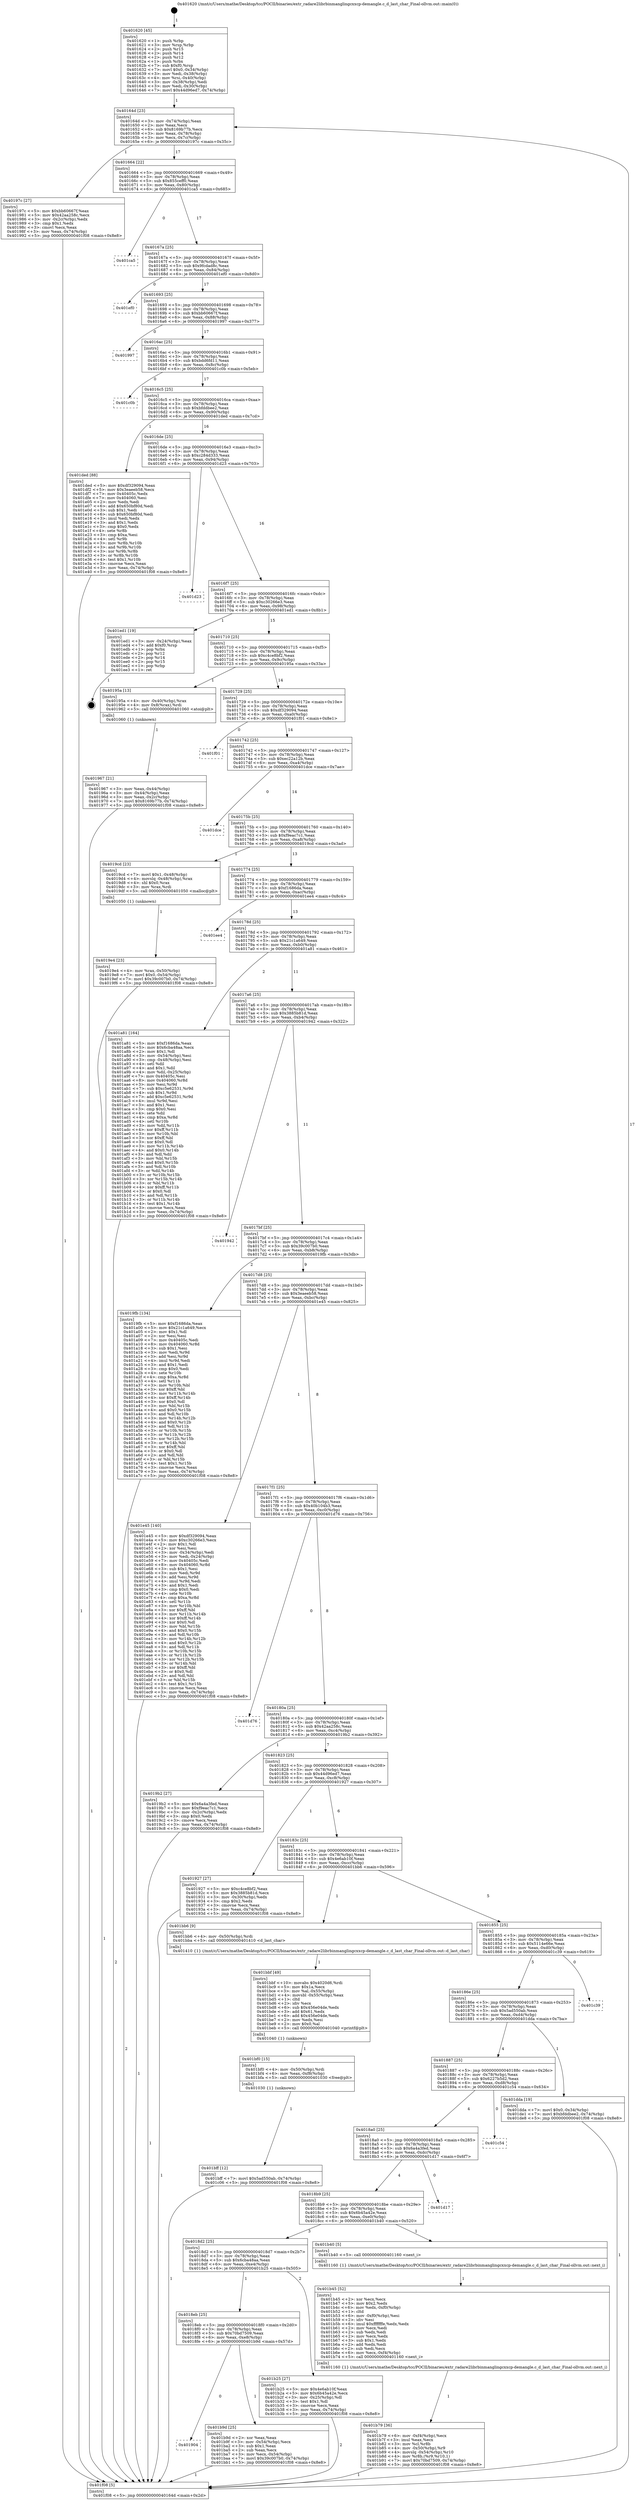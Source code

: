 digraph "0x401620" {
  label = "0x401620 (/mnt/c/Users/mathe/Desktop/tcc/POCII/binaries/extr_radare2librbinmanglingcxxcp-demangle.c_d_last_char_Final-ollvm.out::main(0))"
  labelloc = "t"
  node[shape=record]

  Entry [label="",width=0.3,height=0.3,shape=circle,fillcolor=black,style=filled]
  "0x40164d" [label="{
     0x40164d [23]\l
     | [instrs]\l
     &nbsp;&nbsp;0x40164d \<+3\>: mov -0x74(%rbp),%eax\l
     &nbsp;&nbsp;0x401650 \<+2\>: mov %eax,%ecx\l
     &nbsp;&nbsp;0x401652 \<+6\>: sub $0x8169b77b,%ecx\l
     &nbsp;&nbsp;0x401658 \<+3\>: mov %eax,-0x78(%rbp)\l
     &nbsp;&nbsp;0x40165b \<+3\>: mov %ecx,-0x7c(%rbp)\l
     &nbsp;&nbsp;0x40165e \<+6\>: je 000000000040197c \<main+0x35c\>\l
  }"]
  "0x40197c" [label="{
     0x40197c [27]\l
     | [instrs]\l
     &nbsp;&nbsp;0x40197c \<+5\>: mov $0xbb60667f,%eax\l
     &nbsp;&nbsp;0x401981 \<+5\>: mov $0x42aa258c,%ecx\l
     &nbsp;&nbsp;0x401986 \<+3\>: mov -0x2c(%rbp),%edx\l
     &nbsp;&nbsp;0x401989 \<+3\>: cmp $0x1,%edx\l
     &nbsp;&nbsp;0x40198c \<+3\>: cmovl %ecx,%eax\l
     &nbsp;&nbsp;0x40198f \<+3\>: mov %eax,-0x74(%rbp)\l
     &nbsp;&nbsp;0x401992 \<+5\>: jmp 0000000000401f08 \<main+0x8e8\>\l
  }"]
  "0x401664" [label="{
     0x401664 [22]\l
     | [instrs]\l
     &nbsp;&nbsp;0x401664 \<+5\>: jmp 0000000000401669 \<main+0x49\>\l
     &nbsp;&nbsp;0x401669 \<+3\>: mov -0x78(%rbp),%eax\l
     &nbsp;&nbsp;0x40166c \<+5\>: sub $0x855ceff0,%eax\l
     &nbsp;&nbsp;0x401671 \<+3\>: mov %eax,-0x80(%rbp)\l
     &nbsp;&nbsp;0x401674 \<+6\>: je 0000000000401ca5 \<main+0x685\>\l
  }"]
  Exit [label="",width=0.3,height=0.3,shape=circle,fillcolor=black,style=filled,peripheries=2]
  "0x401ca5" [label="{
     0x401ca5\l
  }", style=dashed]
  "0x40167a" [label="{
     0x40167a [25]\l
     | [instrs]\l
     &nbsp;&nbsp;0x40167a \<+5\>: jmp 000000000040167f \<main+0x5f\>\l
     &nbsp;&nbsp;0x40167f \<+3\>: mov -0x78(%rbp),%eax\l
     &nbsp;&nbsp;0x401682 \<+5\>: sub $0x9fcdad8c,%eax\l
     &nbsp;&nbsp;0x401687 \<+6\>: mov %eax,-0x84(%rbp)\l
     &nbsp;&nbsp;0x40168d \<+6\>: je 0000000000401ef0 \<main+0x8d0\>\l
  }"]
  "0x401bff" [label="{
     0x401bff [12]\l
     | [instrs]\l
     &nbsp;&nbsp;0x401bff \<+7\>: movl $0x5ad550ab,-0x74(%rbp)\l
     &nbsp;&nbsp;0x401c06 \<+5\>: jmp 0000000000401f08 \<main+0x8e8\>\l
  }"]
  "0x401ef0" [label="{
     0x401ef0\l
  }", style=dashed]
  "0x401693" [label="{
     0x401693 [25]\l
     | [instrs]\l
     &nbsp;&nbsp;0x401693 \<+5\>: jmp 0000000000401698 \<main+0x78\>\l
     &nbsp;&nbsp;0x401698 \<+3\>: mov -0x78(%rbp),%eax\l
     &nbsp;&nbsp;0x40169b \<+5\>: sub $0xbb60667f,%eax\l
     &nbsp;&nbsp;0x4016a0 \<+6\>: mov %eax,-0x88(%rbp)\l
     &nbsp;&nbsp;0x4016a6 \<+6\>: je 0000000000401997 \<main+0x377\>\l
  }"]
  "0x401bf0" [label="{
     0x401bf0 [15]\l
     | [instrs]\l
     &nbsp;&nbsp;0x401bf0 \<+4\>: mov -0x50(%rbp),%rdi\l
     &nbsp;&nbsp;0x401bf4 \<+6\>: mov %eax,-0xf8(%rbp)\l
     &nbsp;&nbsp;0x401bfa \<+5\>: call 0000000000401030 \<free@plt\>\l
     | [calls]\l
     &nbsp;&nbsp;0x401030 \{1\} (unknown)\l
  }"]
  "0x401997" [label="{
     0x401997\l
  }", style=dashed]
  "0x4016ac" [label="{
     0x4016ac [25]\l
     | [instrs]\l
     &nbsp;&nbsp;0x4016ac \<+5\>: jmp 00000000004016b1 \<main+0x91\>\l
     &nbsp;&nbsp;0x4016b1 \<+3\>: mov -0x78(%rbp),%eax\l
     &nbsp;&nbsp;0x4016b4 \<+5\>: sub $0xbdd6fd11,%eax\l
     &nbsp;&nbsp;0x4016b9 \<+6\>: mov %eax,-0x8c(%rbp)\l
     &nbsp;&nbsp;0x4016bf \<+6\>: je 0000000000401c0b \<main+0x5eb\>\l
  }"]
  "0x401bbf" [label="{
     0x401bbf [49]\l
     | [instrs]\l
     &nbsp;&nbsp;0x401bbf \<+10\>: movabs $0x4020d6,%rdi\l
     &nbsp;&nbsp;0x401bc9 \<+5\>: mov $0x1a,%ecx\l
     &nbsp;&nbsp;0x401bce \<+3\>: mov %al,-0x55(%rbp)\l
     &nbsp;&nbsp;0x401bd1 \<+4\>: movsbl -0x55(%rbp),%eax\l
     &nbsp;&nbsp;0x401bd5 \<+1\>: cltd\l
     &nbsp;&nbsp;0x401bd6 \<+2\>: idiv %ecx\l
     &nbsp;&nbsp;0x401bd8 \<+6\>: sub $0x456e04de,%edx\l
     &nbsp;&nbsp;0x401bde \<+3\>: add $0x61,%edx\l
     &nbsp;&nbsp;0x401be1 \<+6\>: add $0x456e04de,%edx\l
     &nbsp;&nbsp;0x401be7 \<+2\>: mov %edx,%esi\l
     &nbsp;&nbsp;0x401be9 \<+2\>: mov $0x0,%al\l
     &nbsp;&nbsp;0x401beb \<+5\>: call 0000000000401040 \<printf@plt\>\l
     | [calls]\l
     &nbsp;&nbsp;0x401040 \{1\} (unknown)\l
  }"]
  "0x401c0b" [label="{
     0x401c0b\l
  }", style=dashed]
  "0x4016c5" [label="{
     0x4016c5 [25]\l
     | [instrs]\l
     &nbsp;&nbsp;0x4016c5 \<+5\>: jmp 00000000004016ca \<main+0xaa\>\l
     &nbsp;&nbsp;0x4016ca \<+3\>: mov -0x78(%rbp),%eax\l
     &nbsp;&nbsp;0x4016cd \<+5\>: sub $0xbfddbee2,%eax\l
     &nbsp;&nbsp;0x4016d2 \<+6\>: mov %eax,-0x90(%rbp)\l
     &nbsp;&nbsp;0x4016d8 \<+6\>: je 0000000000401ded \<main+0x7cd\>\l
  }"]
  "0x401904" [label="{
     0x401904\l
  }", style=dashed]
  "0x401ded" [label="{
     0x401ded [88]\l
     | [instrs]\l
     &nbsp;&nbsp;0x401ded \<+5\>: mov $0xdf329094,%eax\l
     &nbsp;&nbsp;0x401df2 \<+5\>: mov $0x3eaeeb58,%ecx\l
     &nbsp;&nbsp;0x401df7 \<+7\>: mov 0x40405c,%edx\l
     &nbsp;&nbsp;0x401dfe \<+7\>: mov 0x404060,%esi\l
     &nbsp;&nbsp;0x401e05 \<+2\>: mov %edx,%edi\l
     &nbsp;&nbsp;0x401e07 \<+6\>: add $0x650bf80d,%edi\l
     &nbsp;&nbsp;0x401e0d \<+3\>: sub $0x1,%edi\l
     &nbsp;&nbsp;0x401e10 \<+6\>: sub $0x650bf80d,%edi\l
     &nbsp;&nbsp;0x401e16 \<+3\>: imul %edi,%edx\l
     &nbsp;&nbsp;0x401e19 \<+3\>: and $0x1,%edx\l
     &nbsp;&nbsp;0x401e1c \<+3\>: cmp $0x0,%edx\l
     &nbsp;&nbsp;0x401e1f \<+4\>: sete %r8b\l
     &nbsp;&nbsp;0x401e23 \<+3\>: cmp $0xa,%esi\l
     &nbsp;&nbsp;0x401e26 \<+4\>: setl %r9b\l
     &nbsp;&nbsp;0x401e2a \<+3\>: mov %r8b,%r10b\l
     &nbsp;&nbsp;0x401e2d \<+3\>: and %r9b,%r10b\l
     &nbsp;&nbsp;0x401e30 \<+3\>: xor %r9b,%r8b\l
     &nbsp;&nbsp;0x401e33 \<+3\>: or %r8b,%r10b\l
     &nbsp;&nbsp;0x401e36 \<+4\>: test $0x1,%r10b\l
     &nbsp;&nbsp;0x401e3a \<+3\>: cmovne %ecx,%eax\l
     &nbsp;&nbsp;0x401e3d \<+3\>: mov %eax,-0x74(%rbp)\l
     &nbsp;&nbsp;0x401e40 \<+5\>: jmp 0000000000401f08 \<main+0x8e8\>\l
  }"]
  "0x4016de" [label="{
     0x4016de [25]\l
     | [instrs]\l
     &nbsp;&nbsp;0x4016de \<+5\>: jmp 00000000004016e3 \<main+0xc3\>\l
     &nbsp;&nbsp;0x4016e3 \<+3\>: mov -0x78(%rbp),%eax\l
     &nbsp;&nbsp;0x4016e6 \<+5\>: sub $0xc284d333,%eax\l
     &nbsp;&nbsp;0x4016eb \<+6\>: mov %eax,-0x94(%rbp)\l
     &nbsp;&nbsp;0x4016f1 \<+6\>: je 0000000000401d23 \<main+0x703\>\l
  }"]
  "0x401b9d" [label="{
     0x401b9d [25]\l
     | [instrs]\l
     &nbsp;&nbsp;0x401b9d \<+2\>: xor %eax,%eax\l
     &nbsp;&nbsp;0x401b9f \<+3\>: mov -0x54(%rbp),%ecx\l
     &nbsp;&nbsp;0x401ba2 \<+3\>: sub $0x1,%eax\l
     &nbsp;&nbsp;0x401ba5 \<+2\>: sub %eax,%ecx\l
     &nbsp;&nbsp;0x401ba7 \<+3\>: mov %ecx,-0x54(%rbp)\l
     &nbsp;&nbsp;0x401baa \<+7\>: movl $0x39c007b0,-0x74(%rbp)\l
     &nbsp;&nbsp;0x401bb1 \<+5\>: jmp 0000000000401f08 \<main+0x8e8\>\l
  }"]
  "0x401d23" [label="{
     0x401d23\l
  }", style=dashed]
  "0x4016f7" [label="{
     0x4016f7 [25]\l
     | [instrs]\l
     &nbsp;&nbsp;0x4016f7 \<+5\>: jmp 00000000004016fc \<main+0xdc\>\l
     &nbsp;&nbsp;0x4016fc \<+3\>: mov -0x78(%rbp),%eax\l
     &nbsp;&nbsp;0x4016ff \<+5\>: sub $0xc30266e3,%eax\l
     &nbsp;&nbsp;0x401704 \<+6\>: mov %eax,-0x98(%rbp)\l
     &nbsp;&nbsp;0x40170a \<+6\>: je 0000000000401ed1 \<main+0x8b1\>\l
  }"]
  "0x401b79" [label="{
     0x401b79 [36]\l
     | [instrs]\l
     &nbsp;&nbsp;0x401b79 \<+6\>: mov -0xf4(%rbp),%ecx\l
     &nbsp;&nbsp;0x401b7f \<+3\>: imul %eax,%ecx\l
     &nbsp;&nbsp;0x401b82 \<+3\>: mov %cl,%r8b\l
     &nbsp;&nbsp;0x401b85 \<+4\>: mov -0x50(%rbp),%r9\l
     &nbsp;&nbsp;0x401b89 \<+4\>: movslq -0x54(%rbp),%r10\l
     &nbsp;&nbsp;0x401b8d \<+4\>: mov %r8b,(%r9,%r10,1)\l
     &nbsp;&nbsp;0x401b91 \<+7\>: movl $0x70bd7509,-0x74(%rbp)\l
     &nbsp;&nbsp;0x401b98 \<+5\>: jmp 0000000000401f08 \<main+0x8e8\>\l
  }"]
  "0x401ed1" [label="{
     0x401ed1 [19]\l
     | [instrs]\l
     &nbsp;&nbsp;0x401ed1 \<+3\>: mov -0x24(%rbp),%eax\l
     &nbsp;&nbsp;0x401ed4 \<+7\>: add $0xf0,%rsp\l
     &nbsp;&nbsp;0x401edb \<+1\>: pop %rbx\l
     &nbsp;&nbsp;0x401edc \<+2\>: pop %r12\l
     &nbsp;&nbsp;0x401ede \<+2\>: pop %r14\l
     &nbsp;&nbsp;0x401ee0 \<+2\>: pop %r15\l
     &nbsp;&nbsp;0x401ee2 \<+1\>: pop %rbp\l
     &nbsp;&nbsp;0x401ee3 \<+1\>: ret\l
  }"]
  "0x401710" [label="{
     0x401710 [25]\l
     | [instrs]\l
     &nbsp;&nbsp;0x401710 \<+5\>: jmp 0000000000401715 \<main+0xf5\>\l
     &nbsp;&nbsp;0x401715 \<+3\>: mov -0x78(%rbp),%eax\l
     &nbsp;&nbsp;0x401718 \<+5\>: sub $0xc4ce8bf2,%eax\l
     &nbsp;&nbsp;0x40171d \<+6\>: mov %eax,-0x9c(%rbp)\l
     &nbsp;&nbsp;0x401723 \<+6\>: je 000000000040195a \<main+0x33a\>\l
  }"]
  "0x401b45" [label="{
     0x401b45 [52]\l
     | [instrs]\l
     &nbsp;&nbsp;0x401b45 \<+2\>: xor %ecx,%ecx\l
     &nbsp;&nbsp;0x401b47 \<+5\>: mov $0x2,%edx\l
     &nbsp;&nbsp;0x401b4c \<+6\>: mov %edx,-0xf0(%rbp)\l
     &nbsp;&nbsp;0x401b52 \<+1\>: cltd\l
     &nbsp;&nbsp;0x401b53 \<+6\>: mov -0xf0(%rbp),%esi\l
     &nbsp;&nbsp;0x401b59 \<+2\>: idiv %esi\l
     &nbsp;&nbsp;0x401b5b \<+6\>: imul $0xfffffffe,%edx,%edx\l
     &nbsp;&nbsp;0x401b61 \<+2\>: mov %ecx,%edi\l
     &nbsp;&nbsp;0x401b63 \<+2\>: sub %edx,%edi\l
     &nbsp;&nbsp;0x401b65 \<+2\>: mov %ecx,%edx\l
     &nbsp;&nbsp;0x401b67 \<+3\>: sub $0x1,%edx\l
     &nbsp;&nbsp;0x401b6a \<+2\>: add %edx,%edi\l
     &nbsp;&nbsp;0x401b6c \<+2\>: sub %edi,%ecx\l
     &nbsp;&nbsp;0x401b6e \<+6\>: mov %ecx,-0xf4(%rbp)\l
     &nbsp;&nbsp;0x401b74 \<+5\>: call 0000000000401160 \<next_i\>\l
     | [calls]\l
     &nbsp;&nbsp;0x401160 \{1\} (/mnt/c/Users/mathe/Desktop/tcc/POCII/binaries/extr_radare2librbinmanglingcxxcp-demangle.c_d_last_char_Final-ollvm.out::next_i)\l
  }"]
  "0x40195a" [label="{
     0x40195a [13]\l
     | [instrs]\l
     &nbsp;&nbsp;0x40195a \<+4\>: mov -0x40(%rbp),%rax\l
     &nbsp;&nbsp;0x40195e \<+4\>: mov 0x8(%rax),%rdi\l
     &nbsp;&nbsp;0x401962 \<+5\>: call 0000000000401060 \<atoi@plt\>\l
     | [calls]\l
     &nbsp;&nbsp;0x401060 \{1\} (unknown)\l
  }"]
  "0x401729" [label="{
     0x401729 [25]\l
     | [instrs]\l
     &nbsp;&nbsp;0x401729 \<+5\>: jmp 000000000040172e \<main+0x10e\>\l
     &nbsp;&nbsp;0x40172e \<+3\>: mov -0x78(%rbp),%eax\l
     &nbsp;&nbsp;0x401731 \<+5\>: sub $0xdf329094,%eax\l
     &nbsp;&nbsp;0x401736 \<+6\>: mov %eax,-0xa0(%rbp)\l
     &nbsp;&nbsp;0x40173c \<+6\>: je 0000000000401f01 \<main+0x8e1\>\l
  }"]
  "0x4018eb" [label="{
     0x4018eb [25]\l
     | [instrs]\l
     &nbsp;&nbsp;0x4018eb \<+5\>: jmp 00000000004018f0 \<main+0x2d0\>\l
     &nbsp;&nbsp;0x4018f0 \<+3\>: mov -0x78(%rbp),%eax\l
     &nbsp;&nbsp;0x4018f3 \<+5\>: sub $0x70bd7509,%eax\l
     &nbsp;&nbsp;0x4018f8 \<+6\>: mov %eax,-0xe8(%rbp)\l
     &nbsp;&nbsp;0x4018fe \<+6\>: je 0000000000401b9d \<main+0x57d\>\l
  }"]
  "0x401f01" [label="{
     0x401f01\l
  }", style=dashed]
  "0x401742" [label="{
     0x401742 [25]\l
     | [instrs]\l
     &nbsp;&nbsp;0x401742 \<+5\>: jmp 0000000000401747 \<main+0x127\>\l
     &nbsp;&nbsp;0x401747 \<+3\>: mov -0x78(%rbp),%eax\l
     &nbsp;&nbsp;0x40174a \<+5\>: sub $0xec22a12b,%eax\l
     &nbsp;&nbsp;0x40174f \<+6\>: mov %eax,-0xa4(%rbp)\l
     &nbsp;&nbsp;0x401755 \<+6\>: je 0000000000401dce \<main+0x7ae\>\l
  }"]
  "0x401b25" [label="{
     0x401b25 [27]\l
     | [instrs]\l
     &nbsp;&nbsp;0x401b25 \<+5\>: mov $0x4e6ab10f,%eax\l
     &nbsp;&nbsp;0x401b2a \<+5\>: mov $0x6b45a42e,%ecx\l
     &nbsp;&nbsp;0x401b2f \<+3\>: mov -0x25(%rbp),%dl\l
     &nbsp;&nbsp;0x401b32 \<+3\>: test $0x1,%dl\l
     &nbsp;&nbsp;0x401b35 \<+3\>: cmovne %ecx,%eax\l
     &nbsp;&nbsp;0x401b38 \<+3\>: mov %eax,-0x74(%rbp)\l
     &nbsp;&nbsp;0x401b3b \<+5\>: jmp 0000000000401f08 \<main+0x8e8\>\l
  }"]
  "0x401dce" [label="{
     0x401dce\l
  }", style=dashed]
  "0x40175b" [label="{
     0x40175b [25]\l
     | [instrs]\l
     &nbsp;&nbsp;0x40175b \<+5\>: jmp 0000000000401760 \<main+0x140\>\l
     &nbsp;&nbsp;0x401760 \<+3\>: mov -0x78(%rbp),%eax\l
     &nbsp;&nbsp;0x401763 \<+5\>: sub $0xf9eac7c1,%eax\l
     &nbsp;&nbsp;0x401768 \<+6\>: mov %eax,-0xa8(%rbp)\l
     &nbsp;&nbsp;0x40176e \<+6\>: je 00000000004019cd \<main+0x3ad\>\l
  }"]
  "0x4018d2" [label="{
     0x4018d2 [25]\l
     | [instrs]\l
     &nbsp;&nbsp;0x4018d2 \<+5\>: jmp 00000000004018d7 \<main+0x2b7\>\l
     &nbsp;&nbsp;0x4018d7 \<+3\>: mov -0x78(%rbp),%eax\l
     &nbsp;&nbsp;0x4018da \<+5\>: sub $0x6cba48aa,%eax\l
     &nbsp;&nbsp;0x4018df \<+6\>: mov %eax,-0xe4(%rbp)\l
     &nbsp;&nbsp;0x4018e5 \<+6\>: je 0000000000401b25 \<main+0x505\>\l
  }"]
  "0x4019cd" [label="{
     0x4019cd [23]\l
     | [instrs]\l
     &nbsp;&nbsp;0x4019cd \<+7\>: movl $0x1,-0x48(%rbp)\l
     &nbsp;&nbsp;0x4019d4 \<+4\>: movslq -0x48(%rbp),%rax\l
     &nbsp;&nbsp;0x4019d8 \<+4\>: shl $0x0,%rax\l
     &nbsp;&nbsp;0x4019dc \<+3\>: mov %rax,%rdi\l
     &nbsp;&nbsp;0x4019df \<+5\>: call 0000000000401050 \<malloc@plt\>\l
     | [calls]\l
     &nbsp;&nbsp;0x401050 \{1\} (unknown)\l
  }"]
  "0x401774" [label="{
     0x401774 [25]\l
     | [instrs]\l
     &nbsp;&nbsp;0x401774 \<+5\>: jmp 0000000000401779 \<main+0x159\>\l
     &nbsp;&nbsp;0x401779 \<+3\>: mov -0x78(%rbp),%eax\l
     &nbsp;&nbsp;0x40177c \<+5\>: sub $0xf1686da,%eax\l
     &nbsp;&nbsp;0x401781 \<+6\>: mov %eax,-0xac(%rbp)\l
     &nbsp;&nbsp;0x401787 \<+6\>: je 0000000000401ee4 \<main+0x8c4\>\l
  }"]
  "0x401b40" [label="{
     0x401b40 [5]\l
     | [instrs]\l
     &nbsp;&nbsp;0x401b40 \<+5\>: call 0000000000401160 \<next_i\>\l
     | [calls]\l
     &nbsp;&nbsp;0x401160 \{1\} (/mnt/c/Users/mathe/Desktop/tcc/POCII/binaries/extr_radare2librbinmanglingcxxcp-demangle.c_d_last_char_Final-ollvm.out::next_i)\l
  }"]
  "0x401ee4" [label="{
     0x401ee4\l
  }", style=dashed]
  "0x40178d" [label="{
     0x40178d [25]\l
     | [instrs]\l
     &nbsp;&nbsp;0x40178d \<+5\>: jmp 0000000000401792 \<main+0x172\>\l
     &nbsp;&nbsp;0x401792 \<+3\>: mov -0x78(%rbp),%eax\l
     &nbsp;&nbsp;0x401795 \<+5\>: sub $0x21c1a649,%eax\l
     &nbsp;&nbsp;0x40179a \<+6\>: mov %eax,-0xb0(%rbp)\l
     &nbsp;&nbsp;0x4017a0 \<+6\>: je 0000000000401a81 \<main+0x461\>\l
  }"]
  "0x4018b9" [label="{
     0x4018b9 [25]\l
     | [instrs]\l
     &nbsp;&nbsp;0x4018b9 \<+5\>: jmp 00000000004018be \<main+0x29e\>\l
     &nbsp;&nbsp;0x4018be \<+3\>: mov -0x78(%rbp),%eax\l
     &nbsp;&nbsp;0x4018c1 \<+5\>: sub $0x6b45a42e,%eax\l
     &nbsp;&nbsp;0x4018c6 \<+6\>: mov %eax,-0xe0(%rbp)\l
     &nbsp;&nbsp;0x4018cc \<+6\>: je 0000000000401b40 \<main+0x520\>\l
  }"]
  "0x401a81" [label="{
     0x401a81 [164]\l
     | [instrs]\l
     &nbsp;&nbsp;0x401a81 \<+5\>: mov $0xf1686da,%eax\l
     &nbsp;&nbsp;0x401a86 \<+5\>: mov $0x6cba48aa,%ecx\l
     &nbsp;&nbsp;0x401a8b \<+2\>: mov $0x1,%dl\l
     &nbsp;&nbsp;0x401a8d \<+3\>: mov -0x54(%rbp),%esi\l
     &nbsp;&nbsp;0x401a90 \<+3\>: cmp -0x48(%rbp),%esi\l
     &nbsp;&nbsp;0x401a93 \<+4\>: setl %dil\l
     &nbsp;&nbsp;0x401a97 \<+4\>: and $0x1,%dil\l
     &nbsp;&nbsp;0x401a9b \<+4\>: mov %dil,-0x25(%rbp)\l
     &nbsp;&nbsp;0x401a9f \<+7\>: mov 0x40405c,%esi\l
     &nbsp;&nbsp;0x401aa6 \<+8\>: mov 0x404060,%r8d\l
     &nbsp;&nbsp;0x401aae \<+3\>: mov %esi,%r9d\l
     &nbsp;&nbsp;0x401ab1 \<+7\>: sub $0xc5e62531,%r9d\l
     &nbsp;&nbsp;0x401ab8 \<+4\>: sub $0x1,%r9d\l
     &nbsp;&nbsp;0x401abc \<+7\>: add $0xc5e62531,%r9d\l
     &nbsp;&nbsp;0x401ac3 \<+4\>: imul %r9d,%esi\l
     &nbsp;&nbsp;0x401ac7 \<+3\>: and $0x1,%esi\l
     &nbsp;&nbsp;0x401aca \<+3\>: cmp $0x0,%esi\l
     &nbsp;&nbsp;0x401acd \<+4\>: sete %dil\l
     &nbsp;&nbsp;0x401ad1 \<+4\>: cmp $0xa,%r8d\l
     &nbsp;&nbsp;0x401ad5 \<+4\>: setl %r10b\l
     &nbsp;&nbsp;0x401ad9 \<+3\>: mov %dil,%r11b\l
     &nbsp;&nbsp;0x401adc \<+4\>: xor $0xff,%r11b\l
     &nbsp;&nbsp;0x401ae0 \<+3\>: mov %r10b,%bl\l
     &nbsp;&nbsp;0x401ae3 \<+3\>: xor $0xff,%bl\l
     &nbsp;&nbsp;0x401ae6 \<+3\>: xor $0x0,%dl\l
     &nbsp;&nbsp;0x401ae9 \<+3\>: mov %r11b,%r14b\l
     &nbsp;&nbsp;0x401aec \<+4\>: and $0x0,%r14b\l
     &nbsp;&nbsp;0x401af0 \<+3\>: and %dl,%dil\l
     &nbsp;&nbsp;0x401af3 \<+3\>: mov %bl,%r15b\l
     &nbsp;&nbsp;0x401af6 \<+4\>: and $0x0,%r15b\l
     &nbsp;&nbsp;0x401afa \<+3\>: and %dl,%r10b\l
     &nbsp;&nbsp;0x401afd \<+3\>: or %dil,%r14b\l
     &nbsp;&nbsp;0x401b00 \<+3\>: or %r10b,%r15b\l
     &nbsp;&nbsp;0x401b03 \<+3\>: xor %r15b,%r14b\l
     &nbsp;&nbsp;0x401b06 \<+3\>: or %bl,%r11b\l
     &nbsp;&nbsp;0x401b09 \<+4\>: xor $0xff,%r11b\l
     &nbsp;&nbsp;0x401b0d \<+3\>: or $0x0,%dl\l
     &nbsp;&nbsp;0x401b10 \<+3\>: and %dl,%r11b\l
     &nbsp;&nbsp;0x401b13 \<+3\>: or %r11b,%r14b\l
     &nbsp;&nbsp;0x401b16 \<+4\>: test $0x1,%r14b\l
     &nbsp;&nbsp;0x401b1a \<+3\>: cmovne %ecx,%eax\l
     &nbsp;&nbsp;0x401b1d \<+3\>: mov %eax,-0x74(%rbp)\l
     &nbsp;&nbsp;0x401b20 \<+5\>: jmp 0000000000401f08 \<main+0x8e8\>\l
  }"]
  "0x4017a6" [label="{
     0x4017a6 [25]\l
     | [instrs]\l
     &nbsp;&nbsp;0x4017a6 \<+5\>: jmp 00000000004017ab \<main+0x18b\>\l
     &nbsp;&nbsp;0x4017ab \<+3\>: mov -0x78(%rbp),%eax\l
     &nbsp;&nbsp;0x4017ae \<+5\>: sub $0x3885b81d,%eax\l
     &nbsp;&nbsp;0x4017b3 \<+6\>: mov %eax,-0xb4(%rbp)\l
     &nbsp;&nbsp;0x4017b9 \<+6\>: je 0000000000401942 \<main+0x322\>\l
  }"]
  "0x401d17" [label="{
     0x401d17\l
  }", style=dashed]
  "0x401942" [label="{
     0x401942\l
  }", style=dashed]
  "0x4017bf" [label="{
     0x4017bf [25]\l
     | [instrs]\l
     &nbsp;&nbsp;0x4017bf \<+5\>: jmp 00000000004017c4 \<main+0x1a4\>\l
     &nbsp;&nbsp;0x4017c4 \<+3\>: mov -0x78(%rbp),%eax\l
     &nbsp;&nbsp;0x4017c7 \<+5\>: sub $0x39c007b0,%eax\l
     &nbsp;&nbsp;0x4017cc \<+6\>: mov %eax,-0xb8(%rbp)\l
     &nbsp;&nbsp;0x4017d2 \<+6\>: je 00000000004019fb \<main+0x3db\>\l
  }"]
  "0x4018a0" [label="{
     0x4018a0 [25]\l
     | [instrs]\l
     &nbsp;&nbsp;0x4018a0 \<+5\>: jmp 00000000004018a5 \<main+0x285\>\l
     &nbsp;&nbsp;0x4018a5 \<+3\>: mov -0x78(%rbp),%eax\l
     &nbsp;&nbsp;0x4018a8 \<+5\>: sub $0x6a4a3fed,%eax\l
     &nbsp;&nbsp;0x4018ad \<+6\>: mov %eax,-0xdc(%rbp)\l
     &nbsp;&nbsp;0x4018b3 \<+6\>: je 0000000000401d17 \<main+0x6f7\>\l
  }"]
  "0x4019fb" [label="{
     0x4019fb [134]\l
     | [instrs]\l
     &nbsp;&nbsp;0x4019fb \<+5\>: mov $0xf1686da,%eax\l
     &nbsp;&nbsp;0x401a00 \<+5\>: mov $0x21c1a649,%ecx\l
     &nbsp;&nbsp;0x401a05 \<+2\>: mov $0x1,%dl\l
     &nbsp;&nbsp;0x401a07 \<+2\>: xor %esi,%esi\l
     &nbsp;&nbsp;0x401a09 \<+7\>: mov 0x40405c,%edi\l
     &nbsp;&nbsp;0x401a10 \<+8\>: mov 0x404060,%r8d\l
     &nbsp;&nbsp;0x401a18 \<+3\>: sub $0x1,%esi\l
     &nbsp;&nbsp;0x401a1b \<+3\>: mov %edi,%r9d\l
     &nbsp;&nbsp;0x401a1e \<+3\>: add %esi,%r9d\l
     &nbsp;&nbsp;0x401a21 \<+4\>: imul %r9d,%edi\l
     &nbsp;&nbsp;0x401a25 \<+3\>: and $0x1,%edi\l
     &nbsp;&nbsp;0x401a28 \<+3\>: cmp $0x0,%edi\l
     &nbsp;&nbsp;0x401a2b \<+4\>: sete %r10b\l
     &nbsp;&nbsp;0x401a2f \<+4\>: cmp $0xa,%r8d\l
     &nbsp;&nbsp;0x401a33 \<+4\>: setl %r11b\l
     &nbsp;&nbsp;0x401a37 \<+3\>: mov %r10b,%bl\l
     &nbsp;&nbsp;0x401a3a \<+3\>: xor $0xff,%bl\l
     &nbsp;&nbsp;0x401a3d \<+3\>: mov %r11b,%r14b\l
     &nbsp;&nbsp;0x401a40 \<+4\>: xor $0xff,%r14b\l
     &nbsp;&nbsp;0x401a44 \<+3\>: xor $0x0,%dl\l
     &nbsp;&nbsp;0x401a47 \<+3\>: mov %bl,%r15b\l
     &nbsp;&nbsp;0x401a4a \<+4\>: and $0x0,%r15b\l
     &nbsp;&nbsp;0x401a4e \<+3\>: and %dl,%r10b\l
     &nbsp;&nbsp;0x401a51 \<+3\>: mov %r14b,%r12b\l
     &nbsp;&nbsp;0x401a54 \<+4\>: and $0x0,%r12b\l
     &nbsp;&nbsp;0x401a58 \<+3\>: and %dl,%r11b\l
     &nbsp;&nbsp;0x401a5b \<+3\>: or %r10b,%r15b\l
     &nbsp;&nbsp;0x401a5e \<+3\>: or %r11b,%r12b\l
     &nbsp;&nbsp;0x401a61 \<+3\>: xor %r12b,%r15b\l
     &nbsp;&nbsp;0x401a64 \<+3\>: or %r14b,%bl\l
     &nbsp;&nbsp;0x401a67 \<+3\>: xor $0xff,%bl\l
     &nbsp;&nbsp;0x401a6a \<+3\>: or $0x0,%dl\l
     &nbsp;&nbsp;0x401a6d \<+2\>: and %dl,%bl\l
     &nbsp;&nbsp;0x401a6f \<+3\>: or %bl,%r15b\l
     &nbsp;&nbsp;0x401a72 \<+4\>: test $0x1,%r15b\l
     &nbsp;&nbsp;0x401a76 \<+3\>: cmovne %ecx,%eax\l
     &nbsp;&nbsp;0x401a79 \<+3\>: mov %eax,-0x74(%rbp)\l
     &nbsp;&nbsp;0x401a7c \<+5\>: jmp 0000000000401f08 \<main+0x8e8\>\l
  }"]
  "0x4017d8" [label="{
     0x4017d8 [25]\l
     | [instrs]\l
     &nbsp;&nbsp;0x4017d8 \<+5\>: jmp 00000000004017dd \<main+0x1bd\>\l
     &nbsp;&nbsp;0x4017dd \<+3\>: mov -0x78(%rbp),%eax\l
     &nbsp;&nbsp;0x4017e0 \<+5\>: sub $0x3eaeeb58,%eax\l
     &nbsp;&nbsp;0x4017e5 \<+6\>: mov %eax,-0xbc(%rbp)\l
     &nbsp;&nbsp;0x4017eb \<+6\>: je 0000000000401e45 \<main+0x825\>\l
  }"]
  "0x401c54" [label="{
     0x401c54\l
  }", style=dashed]
  "0x401e45" [label="{
     0x401e45 [140]\l
     | [instrs]\l
     &nbsp;&nbsp;0x401e45 \<+5\>: mov $0xdf329094,%eax\l
     &nbsp;&nbsp;0x401e4a \<+5\>: mov $0xc30266e3,%ecx\l
     &nbsp;&nbsp;0x401e4f \<+2\>: mov $0x1,%dl\l
     &nbsp;&nbsp;0x401e51 \<+2\>: xor %esi,%esi\l
     &nbsp;&nbsp;0x401e53 \<+3\>: mov -0x34(%rbp),%edi\l
     &nbsp;&nbsp;0x401e56 \<+3\>: mov %edi,-0x24(%rbp)\l
     &nbsp;&nbsp;0x401e59 \<+7\>: mov 0x40405c,%edi\l
     &nbsp;&nbsp;0x401e60 \<+8\>: mov 0x404060,%r8d\l
     &nbsp;&nbsp;0x401e68 \<+3\>: sub $0x1,%esi\l
     &nbsp;&nbsp;0x401e6b \<+3\>: mov %edi,%r9d\l
     &nbsp;&nbsp;0x401e6e \<+3\>: add %esi,%r9d\l
     &nbsp;&nbsp;0x401e71 \<+4\>: imul %r9d,%edi\l
     &nbsp;&nbsp;0x401e75 \<+3\>: and $0x1,%edi\l
     &nbsp;&nbsp;0x401e78 \<+3\>: cmp $0x0,%edi\l
     &nbsp;&nbsp;0x401e7b \<+4\>: sete %r10b\l
     &nbsp;&nbsp;0x401e7f \<+4\>: cmp $0xa,%r8d\l
     &nbsp;&nbsp;0x401e83 \<+4\>: setl %r11b\l
     &nbsp;&nbsp;0x401e87 \<+3\>: mov %r10b,%bl\l
     &nbsp;&nbsp;0x401e8a \<+3\>: xor $0xff,%bl\l
     &nbsp;&nbsp;0x401e8d \<+3\>: mov %r11b,%r14b\l
     &nbsp;&nbsp;0x401e90 \<+4\>: xor $0xff,%r14b\l
     &nbsp;&nbsp;0x401e94 \<+3\>: xor $0x0,%dl\l
     &nbsp;&nbsp;0x401e97 \<+3\>: mov %bl,%r15b\l
     &nbsp;&nbsp;0x401e9a \<+4\>: and $0x0,%r15b\l
     &nbsp;&nbsp;0x401e9e \<+3\>: and %dl,%r10b\l
     &nbsp;&nbsp;0x401ea1 \<+3\>: mov %r14b,%r12b\l
     &nbsp;&nbsp;0x401ea4 \<+4\>: and $0x0,%r12b\l
     &nbsp;&nbsp;0x401ea8 \<+3\>: and %dl,%r11b\l
     &nbsp;&nbsp;0x401eab \<+3\>: or %r10b,%r15b\l
     &nbsp;&nbsp;0x401eae \<+3\>: or %r11b,%r12b\l
     &nbsp;&nbsp;0x401eb1 \<+3\>: xor %r12b,%r15b\l
     &nbsp;&nbsp;0x401eb4 \<+3\>: or %r14b,%bl\l
     &nbsp;&nbsp;0x401eb7 \<+3\>: xor $0xff,%bl\l
     &nbsp;&nbsp;0x401eba \<+3\>: or $0x0,%dl\l
     &nbsp;&nbsp;0x401ebd \<+2\>: and %dl,%bl\l
     &nbsp;&nbsp;0x401ebf \<+3\>: or %bl,%r15b\l
     &nbsp;&nbsp;0x401ec2 \<+4\>: test $0x1,%r15b\l
     &nbsp;&nbsp;0x401ec6 \<+3\>: cmovne %ecx,%eax\l
     &nbsp;&nbsp;0x401ec9 \<+3\>: mov %eax,-0x74(%rbp)\l
     &nbsp;&nbsp;0x401ecc \<+5\>: jmp 0000000000401f08 \<main+0x8e8\>\l
  }"]
  "0x4017f1" [label="{
     0x4017f1 [25]\l
     | [instrs]\l
     &nbsp;&nbsp;0x4017f1 \<+5\>: jmp 00000000004017f6 \<main+0x1d6\>\l
     &nbsp;&nbsp;0x4017f6 \<+3\>: mov -0x78(%rbp),%eax\l
     &nbsp;&nbsp;0x4017f9 \<+5\>: sub $0x40b104b3,%eax\l
     &nbsp;&nbsp;0x4017fe \<+6\>: mov %eax,-0xc0(%rbp)\l
     &nbsp;&nbsp;0x401804 \<+6\>: je 0000000000401d76 \<main+0x756\>\l
  }"]
  "0x401887" [label="{
     0x401887 [25]\l
     | [instrs]\l
     &nbsp;&nbsp;0x401887 \<+5\>: jmp 000000000040188c \<main+0x26c\>\l
     &nbsp;&nbsp;0x40188c \<+3\>: mov -0x78(%rbp),%eax\l
     &nbsp;&nbsp;0x40188f \<+5\>: sub $0x6227b5d2,%eax\l
     &nbsp;&nbsp;0x401894 \<+6\>: mov %eax,-0xd8(%rbp)\l
     &nbsp;&nbsp;0x40189a \<+6\>: je 0000000000401c54 \<main+0x634\>\l
  }"]
  "0x401d76" [label="{
     0x401d76\l
  }", style=dashed]
  "0x40180a" [label="{
     0x40180a [25]\l
     | [instrs]\l
     &nbsp;&nbsp;0x40180a \<+5\>: jmp 000000000040180f \<main+0x1ef\>\l
     &nbsp;&nbsp;0x40180f \<+3\>: mov -0x78(%rbp),%eax\l
     &nbsp;&nbsp;0x401812 \<+5\>: sub $0x42aa258c,%eax\l
     &nbsp;&nbsp;0x401817 \<+6\>: mov %eax,-0xc4(%rbp)\l
     &nbsp;&nbsp;0x40181d \<+6\>: je 00000000004019b2 \<main+0x392\>\l
  }"]
  "0x401dda" [label="{
     0x401dda [19]\l
     | [instrs]\l
     &nbsp;&nbsp;0x401dda \<+7\>: movl $0x0,-0x34(%rbp)\l
     &nbsp;&nbsp;0x401de1 \<+7\>: movl $0xbfddbee2,-0x74(%rbp)\l
     &nbsp;&nbsp;0x401de8 \<+5\>: jmp 0000000000401f08 \<main+0x8e8\>\l
  }"]
  "0x4019b2" [label="{
     0x4019b2 [27]\l
     | [instrs]\l
     &nbsp;&nbsp;0x4019b2 \<+5\>: mov $0x6a4a3fed,%eax\l
     &nbsp;&nbsp;0x4019b7 \<+5\>: mov $0xf9eac7c1,%ecx\l
     &nbsp;&nbsp;0x4019bc \<+3\>: mov -0x2c(%rbp),%edx\l
     &nbsp;&nbsp;0x4019bf \<+3\>: cmp $0x0,%edx\l
     &nbsp;&nbsp;0x4019c2 \<+3\>: cmove %ecx,%eax\l
     &nbsp;&nbsp;0x4019c5 \<+3\>: mov %eax,-0x74(%rbp)\l
     &nbsp;&nbsp;0x4019c8 \<+5\>: jmp 0000000000401f08 \<main+0x8e8\>\l
  }"]
  "0x401823" [label="{
     0x401823 [25]\l
     | [instrs]\l
     &nbsp;&nbsp;0x401823 \<+5\>: jmp 0000000000401828 \<main+0x208\>\l
     &nbsp;&nbsp;0x401828 \<+3\>: mov -0x78(%rbp),%eax\l
     &nbsp;&nbsp;0x40182b \<+5\>: sub $0x44d96ed7,%eax\l
     &nbsp;&nbsp;0x401830 \<+6\>: mov %eax,-0xc8(%rbp)\l
     &nbsp;&nbsp;0x401836 \<+6\>: je 0000000000401927 \<main+0x307\>\l
  }"]
  "0x40186e" [label="{
     0x40186e [25]\l
     | [instrs]\l
     &nbsp;&nbsp;0x40186e \<+5\>: jmp 0000000000401873 \<main+0x253\>\l
     &nbsp;&nbsp;0x401873 \<+3\>: mov -0x78(%rbp),%eax\l
     &nbsp;&nbsp;0x401876 \<+5\>: sub $0x5ad550ab,%eax\l
     &nbsp;&nbsp;0x40187b \<+6\>: mov %eax,-0xd4(%rbp)\l
     &nbsp;&nbsp;0x401881 \<+6\>: je 0000000000401dda \<main+0x7ba\>\l
  }"]
  "0x401927" [label="{
     0x401927 [27]\l
     | [instrs]\l
     &nbsp;&nbsp;0x401927 \<+5\>: mov $0xc4ce8bf2,%eax\l
     &nbsp;&nbsp;0x40192c \<+5\>: mov $0x3885b81d,%ecx\l
     &nbsp;&nbsp;0x401931 \<+3\>: mov -0x30(%rbp),%edx\l
     &nbsp;&nbsp;0x401934 \<+3\>: cmp $0x2,%edx\l
     &nbsp;&nbsp;0x401937 \<+3\>: cmovne %ecx,%eax\l
     &nbsp;&nbsp;0x40193a \<+3\>: mov %eax,-0x74(%rbp)\l
     &nbsp;&nbsp;0x40193d \<+5\>: jmp 0000000000401f08 \<main+0x8e8\>\l
  }"]
  "0x40183c" [label="{
     0x40183c [25]\l
     | [instrs]\l
     &nbsp;&nbsp;0x40183c \<+5\>: jmp 0000000000401841 \<main+0x221\>\l
     &nbsp;&nbsp;0x401841 \<+3\>: mov -0x78(%rbp),%eax\l
     &nbsp;&nbsp;0x401844 \<+5\>: sub $0x4e6ab10f,%eax\l
     &nbsp;&nbsp;0x401849 \<+6\>: mov %eax,-0xcc(%rbp)\l
     &nbsp;&nbsp;0x40184f \<+6\>: je 0000000000401bb6 \<main+0x596\>\l
  }"]
  "0x401f08" [label="{
     0x401f08 [5]\l
     | [instrs]\l
     &nbsp;&nbsp;0x401f08 \<+5\>: jmp 000000000040164d \<main+0x2d\>\l
  }"]
  "0x401620" [label="{
     0x401620 [45]\l
     | [instrs]\l
     &nbsp;&nbsp;0x401620 \<+1\>: push %rbp\l
     &nbsp;&nbsp;0x401621 \<+3\>: mov %rsp,%rbp\l
     &nbsp;&nbsp;0x401624 \<+2\>: push %r15\l
     &nbsp;&nbsp;0x401626 \<+2\>: push %r14\l
     &nbsp;&nbsp;0x401628 \<+2\>: push %r12\l
     &nbsp;&nbsp;0x40162a \<+1\>: push %rbx\l
     &nbsp;&nbsp;0x40162b \<+7\>: sub $0xf0,%rsp\l
     &nbsp;&nbsp;0x401632 \<+7\>: movl $0x0,-0x34(%rbp)\l
     &nbsp;&nbsp;0x401639 \<+3\>: mov %edi,-0x38(%rbp)\l
     &nbsp;&nbsp;0x40163c \<+4\>: mov %rsi,-0x40(%rbp)\l
     &nbsp;&nbsp;0x401640 \<+3\>: mov -0x38(%rbp),%edi\l
     &nbsp;&nbsp;0x401643 \<+3\>: mov %edi,-0x30(%rbp)\l
     &nbsp;&nbsp;0x401646 \<+7\>: movl $0x44d96ed7,-0x74(%rbp)\l
  }"]
  "0x401967" [label="{
     0x401967 [21]\l
     | [instrs]\l
     &nbsp;&nbsp;0x401967 \<+3\>: mov %eax,-0x44(%rbp)\l
     &nbsp;&nbsp;0x40196a \<+3\>: mov -0x44(%rbp),%eax\l
     &nbsp;&nbsp;0x40196d \<+3\>: mov %eax,-0x2c(%rbp)\l
     &nbsp;&nbsp;0x401970 \<+7\>: movl $0x8169b77b,-0x74(%rbp)\l
     &nbsp;&nbsp;0x401977 \<+5\>: jmp 0000000000401f08 \<main+0x8e8\>\l
  }"]
  "0x4019e4" [label="{
     0x4019e4 [23]\l
     | [instrs]\l
     &nbsp;&nbsp;0x4019e4 \<+4\>: mov %rax,-0x50(%rbp)\l
     &nbsp;&nbsp;0x4019e8 \<+7\>: movl $0x0,-0x54(%rbp)\l
     &nbsp;&nbsp;0x4019ef \<+7\>: movl $0x39c007b0,-0x74(%rbp)\l
     &nbsp;&nbsp;0x4019f6 \<+5\>: jmp 0000000000401f08 \<main+0x8e8\>\l
  }"]
  "0x401c39" [label="{
     0x401c39\l
  }", style=dashed]
  "0x401bb6" [label="{
     0x401bb6 [9]\l
     | [instrs]\l
     &nbsp;&nbsp;0x401bb6 \<+4\>: mov -0x50(%rbp),%rdi\l
     &nbsp;&nbsp;0x401bba \<+5\>: call 0000000000401410 \<d_last_char\>\l
     | [calls]\l
     &nbsp;&nbsp;0x401410 \{1\} (/mnt/c/Users/mathe/Desktop/tcc/POCII/binaries/extr_radare2librbinmanglingcxxcp-demangle.c_d_last_char_Final-ollvm.out::d_last_char)\l
  }"]
  "0x401855" [label="{
     0x401855 [25]\l
     | [instrs]\l
     &nbsp;&nbsp;0x401855 \<+5\>: jmp 000000000040185a \<main+0x23a\>\l
     &nbsp;&nbsp;0x40185a \<+3\>: mov -0x78(%rbp),%eax\l
     &nbsp;&nbsp;0x40185d \<+5\>: sub $0x5114e66e,%eax\l
     &nbsp;&nbsp;0x401862 \<+6\>: mov %eax,-0xd0(%rbp)\l
     &nbsp;&nbsp;0x401868 \<+6\>: je 0000000000401c39 \<main+0x619\>\l
  }"]
  Entry -> "0x401620" [label=" 1"]
  "0x40164d" -> "0x40197c" [label=" 1"]
  "0x40164d" -> "0x401664" [label=" 17"]
  "0x401ed1" -> Exit [label=" 1"]
  "0x401664" -> "0x401ca5" [label=" 0"]
  "0x401664" -> "0x40167a" [label=" 17"]
  "0x401e45" -> "0x401f08" [label=" 1"]
  "0x40167a" -> "0x401ef0" [label=" 0"]
  "0x40167a" -> "0x401693" [label=" 17"]
  "0x401ded" -> "0x401f08" [label=" 1"]
  "0x401693" -> "0x401997" [label=" 0"]
  "0x401693" -> "0x4016ac" [label=" 17"]
  "0x401dda" -> "0x401f08" [label=" 1"]
  "0x4016ac" -> "0x401c0b" [label=" 0"]
  "0x4016ac" -> "0x4016c5" [label=" 17"]
  "0x401bff" -> "0x401f08" [label=" 1"]
  "0x4016c5" -> "0x401ded" [label=" 1"]
  "0x4016c5" -> "0x4016de" [label=" 16"]
  "0x401bf0" -> "0x401bff" [label=" 1"]
  "0x4016de" -> "0x401d23" [label=" 0"]
  "0x4016de" -> "0x4016f7" [label=" 16"]
  "0x401bbf" -> "0x401bf0" [label=" 1"]
  "0x4016f7" -> "0x401ed1" [label=" 1"]
  "0x4016f7" -> "0x401710" [label=" 15"]
  "0x401b9d" -> "0x401f08" [label=" 1"]
  "0x401710" -> "0x40195a" [label=" 1"]
  "0x401710" -> "0x401729" [label=" 14"]
  "0x4018eb" -> "0x401904" [label=" 0"]
  "0x401729" -> "0x401f01" [label=" 0"]
  "0x401729" -> "0x401742" [label=" 14"]
  "0x4018eb" -> "0x401b9d" [label=" 1"]
  "0x401742" -> "0x401dce" [label=" 0"]
  "0x401742" -> "0x40175b" [label=" 14"]
  "0x401bb6" -> "0x401bbf" [label=" 1"]
  "0x40175b" -> "0x4019cd" [label=" 1"]
  "0x40175b" -> "0x401774" [label=" 13"]
  "0x401b45" -> "0x401b79" [label=" 1"]
  "0x401774" -> "0x401ee4" [label=" 0"]
  "0x401774" -> "0x40178d" [label=" 13"]
  "0x401b40" -> "0x401b45" [label=" 1"]
  "0x40178d" -> "0x401a81" [label=" 2"]
  "0x40178d" -> "0x4017a6" [label=" 11"]
  "0x4018d2" -> "0x4018eb" [label=" 1"]
  "0x4017a6" -> "0x401942" [label=" 0"]
  "0x4017a6" -> "0x4017bf" [label=" 11"]
  "0x4018d2" -> "0x401b25" [label=" 2"]
  "0x4017bf" -> "0x4019fb" [label=" 2"]
  "0x4017bf" -> "0x4017d8" [label=" 9"]
  "0x4018b9" -> "0x4018d2" [label=" 3"]
  "0x4017d8" -> "0x401e45" [label=" 1"]
  "0x4017d8" -> "0x4017f1" [label=" 8"]
  "0x4018b9" -> "0x401b40" [label=" 1"]
  "0x4017f1" -> "0x401d76" [label=" 0"]
  "0x4017f1" -> "0x40180a" [label=" 8"]
  "0x4018a0" -> "0x4018b9" [label=" 4"]
  "0x40180a" -> "0x4019b2" [label=" 1"]
  "0x40180a" -> "0x401823" [label=" 7"]
  "0x4018a0" -> "0x401d17" [label=" 0"]
  "0x401823" -> "0x401927" [label=" 1"]
  "0x401823" -> "0x40183c" [label=" 6"]
  "0x401927" -> "0x401f08" [label=" 1"]
  "0x401620" -> "0x40164d" [label=" 1"]
  "0x401f08" -> "0x40164d" [label=" 17"]
  "0x40195a" -> "0x401967" [label=" 1"]
  "0x401967" -> "0x401f08" [label=" 1"]
  "0x40197c" -> "0x401f08" [label=" 1"]
  "0x4019b2" -> "0x401f08" [label=" 1"]
  "0x4019cd" -> "0x4019e4" [label=" 1"]
  "0x4019e4" -> "0x401f08" [label=" 1"]
  "0x4019fb" -> "0x401f08" [label=" 2"]
  "0x401a81" -> "0x401f08" [label=" 2"]
  "0x401887" -> "0x4018a0" [label=" 4"]
  "0x40183c" -> "0x401bb6" [label=" 1"]
  "0x40183c" -> "0x401855" [label=" 5"]
  "0x401887" -> "0x401c54" [label=" 0"]
  "0x401855" -> "0x401c39" [label=" 0"]
  "0x401855" -> "0x40186e" [label=" 5"]
  "0x401b79" -> "0x401f08" [label=" 1"]
  "0x40186e" -> "0x401dda" [label=" 1"]
  "0x40186e" -> "0x401887" [label=" 4"]
  "0x401b25" -> "0x401f08" [label=" 2"]
}
